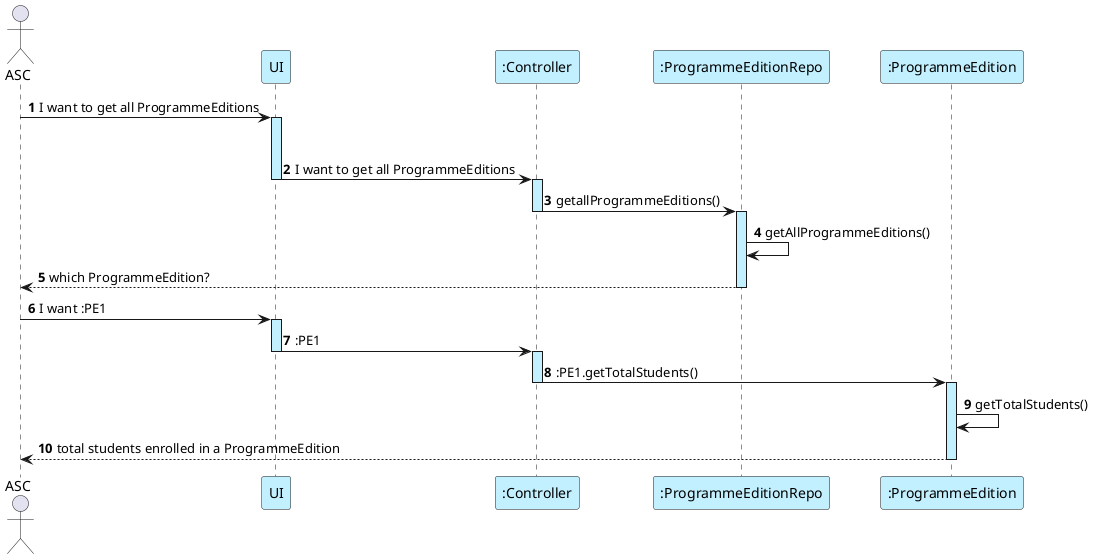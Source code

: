 @startuml US21
actor ASC
participant UI #application
participant ":Controller" #application
participant ":ProgrammeEditionRepo" #application
participant ":ProgrammeEdition" #application

autonumber

ASC -> UI  ++-- #application : I want to get all ProgrammeEditions

UI -> ":Controller" --++ #application: I want to get all ProgrammeEditions

":Controller" -> ":ProgrammeEditionRepo" --++ #application: getallProgrammeEditions()

":ProgrammeEditionRepo" -> ":ProgrammeEditionRepo"  #application: getAllProgrammeEditions()
":ProgrammeEditionRepo" --> ASC -- : which ProgrammeEdition?
ASC -> UI ++ #application: I want :PE1
UI -> ":Controller" --++ #application: :PE1
":Controller" -> ":ProgrammeEdition" --++ #application : :PE1.getTotalStudents()

":ProgrammeEdition" -> ":ProgrammeEdition" #application : getTotalStudents()
":ProgrammeEdition" --> ASC -- #application : total students enrolled in a ProgrammeEdition
@enduml